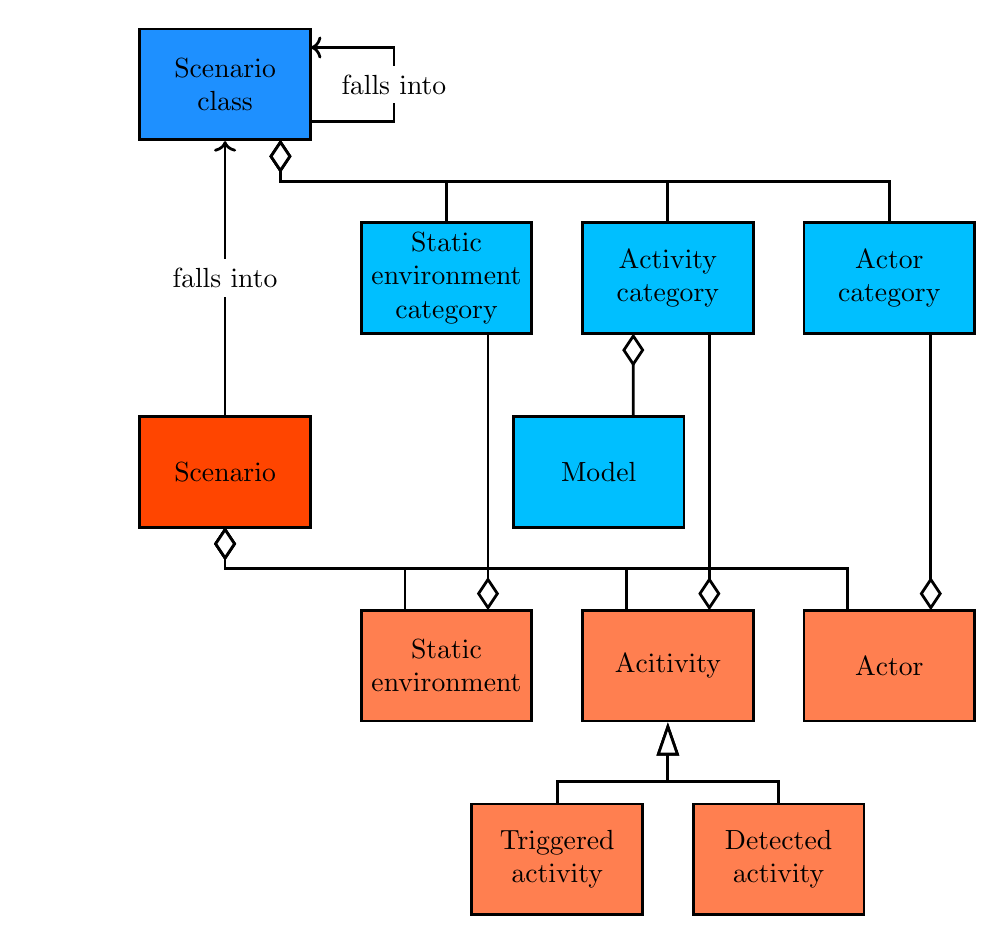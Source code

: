 \definecolor{scenarioclass}{RGB}{30, 144, 255}
\definecolor{category}{RGB}{0, 191, 255}
\definecolor{scenario}{RGB}{255, 69, 0}
\definecolor{otherclass}{RGB}{255, 127, 80}
\newlength\blockwidth
\newlength\blockheight
\newlength\blockx
\newlength\blocky
\setlength{\blockwidth}{6em}
\setlength{\blockheight}{4em}
\setlength{\blockx}{8em}
\setlength{\blocky}{-7em}
\tikzstyle{class}=[draw, text width=\blockwidth-.5em, align=center, minimum height=\blockheight, line width=1pt, minimum width=\blockwidth]
\tikzstyle{aggregation}=[-{Diamond[width=8pt, length=12pt, fill=white]}, line width=1pt]
\tikzstyle{falls into}=[->, line width=1pt]
\tikzstyle{superclass}=[-{Triangle[width=8pt, length=12pt, fill=white]}, line width=1pt]
\begin{tikzpicture}
	% Classes
	\node[class, fill=scenarioclass](scenario class) at (0,0) {Scenario class};
	\node[class, fill=category](staticcategory) at (\blockx, \blocky) {Static environment category};
	\node[class, fill=category](activitycategory) at (2\blockx, \blocky) {Activity category};
	\node[class, fill=category](model) at (1.5\blockx+0.25\blockwidth, 2\blocky) {Model};
	\node[class, fill=category](actorcategory) at (3\blockx, \blocky) {Actor category};
	\node[class, fill=scenario](scenario) at (0, 2\blocky) {Scenario};
	\node[class, fill=otherclass](static) at (\blockx, 3\blocky) {Static environment};
	\node[class, fill=otherclass](activity) at (2\blockx, 3\blocky) {Acitivity};
	\node[class, fill=otherclass](actor) at (3\blockx, 3\blocky) {Actor};
	\node[class, fill=otherclass](triggered) at (1.5\blockx, 4\blocky) {Triggered activity};
	\node[class, fill=otherclass](detected) at (2.5\blockx, 4\blocky) {Detected activity};
	
	% Aggregation arrows for the scenario class
	\node[coordinate, below of=scenario class, node distance=-\blocky/2, xshift=\blockwidth/3](helper scenario class){};
	\node[coordinate, below of=scenario class, node distance=\blockheight/2, xshift=\blockwidth/3](aggregation scenario class){};
	\foreach \class in {static, activity, actor}
	\draw[aggregation] (\class category) |- (helper scenario class) -- (aggregation scenario class);
	
	% Aggregation arrow for the model
	\node[coordinate, above of=model, node distance=\blockheight/2, xshift=-\blockwidth/8+\blockx/4](aggregation model){};
	\node[coordinate, below of=activitycategory, node distance=\blockheight/2, xshift=\blockwidth/8-\blockx/4](aggregation activity category){};
	\draw[aggregation] (aggregation model) -- (aggregation activity category);
	
	% Aggregation arrow for scenario
	\node[coordinate, below of=scenario, node distance=-\blocky/2](helper scenario){};
	\node[coordinate](aggregation scenario) at (0, 2\blocky-\blockheight/2) {};
	\foreach \class in {static, activity, actor}
	{
		\node[coordinate, above of=\class, node distance=\blockheight/2, xshift=-\blockwidth/4](helper){};
		\draw[aggregation] (helper) |- (helper scenario) -- (aggregation scenario);
	}
	
	% Aggregations for static environment, activity, and actor
	\foreach \class in {static, activity, actor}
	{
		\node[coordinate, below of=\class category, node distance=\blockheight/2, xshift=\blockwidth/4](category helper){};
		\node[coordinate, above of=\class, node distance=\blockheight/2, xshift=\blockwidth/4](helper){};
		\draw[aggregation] (category helper) -- (helper);
	}
	
	% falls into arrows
	\node[coordinate, right of=scenario class, node distance=\blockwidth/2+1pt, yshift=-\blockheight/3](helper1){};
	\node[coordinate, right of=scenario class, node distance=\blockwidth/2+1pt, yshift=\blockheight/3](helper2){};
	\node[coordinate, right of=helper1, node distance=\blockwidth/2](helper3){};
	\node[coordinate, right of=helper2, node distance=\blockwidth/2](helper4){};
	\draw[falls into] (helper1) -- (helper3) -- node[fill=white]{falls into} (helper4) -- (helper2);
	\draw[falls into] (scenario) -- node[fill=white]{falls into} (scenario class);
	
	% Superclass arrows
	\node[coordinate, below of=activity, node distance=-.6\blocky](helper activity){};
	\draw[superclass] (triggered) |- (helper activity) -- (activity);
	\draw[superclass] (detected) |- (helper activity) -- (activity);
\end{tikzpicture}